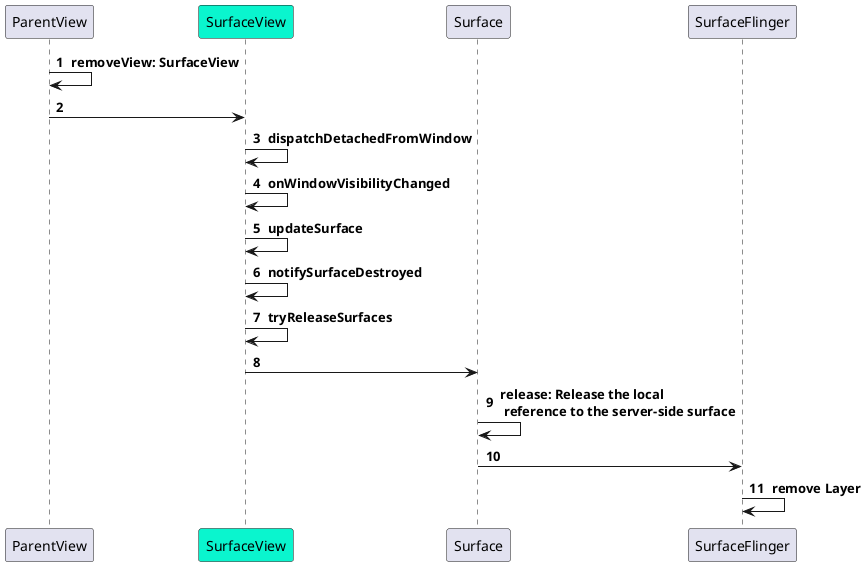 @startuml
'https://plantuml.com/sequence-diagram

autonumber

participant ParentView
participant SurfaceView #0AF5CE

ParentView -> ParentView : <b> removeView: SurfaceView
ParentView -> SurfaceView
SurfaceView -> SurfaceView  : <b> dispatchDetachedFromWindow
SurfaceView -> SurfaceView  : <b> onWindowVisibilityChanged
SurfaceView -> SurfaceView  : <b> updateSurface
SurfaceView -> SurfaceView  : <b> notifySurfaceDestroyed
SurfaceView -> SurfaceView  : <b> tryReleaseSurfaces
SurfaceView -> Surface
Surface -> Surface  : <b> release: Release the local\n <b> reference to the server-side surface
Surface -> SurfaceFlinger
SurfaceFlinger -> SurfaceFlinger:  <b> remove Layer
@enduml